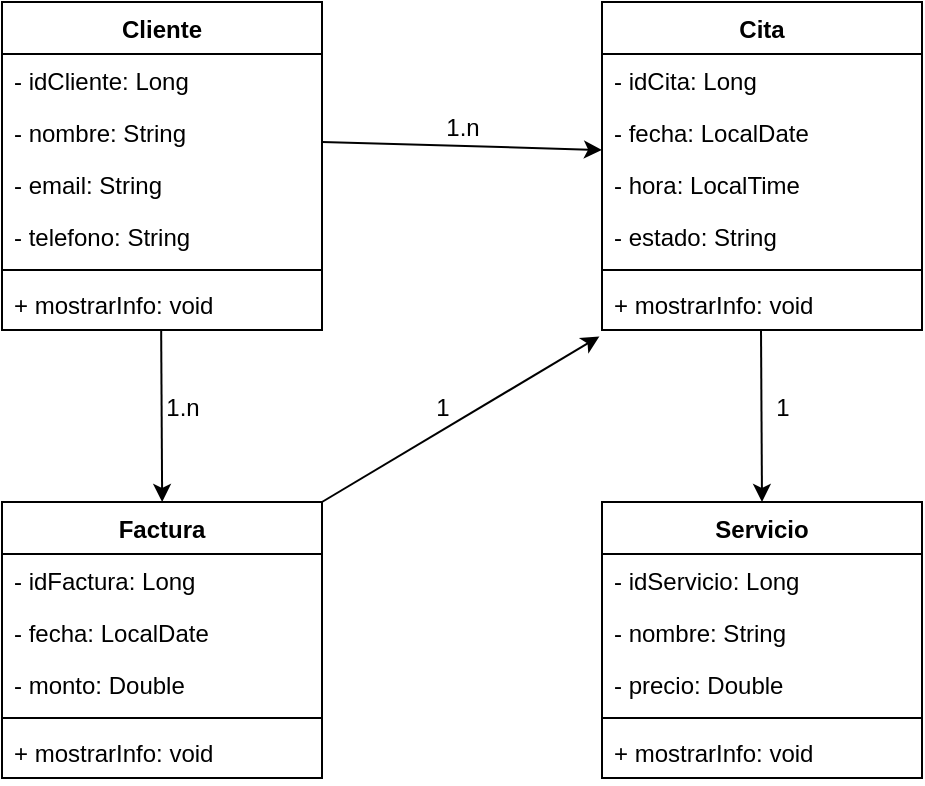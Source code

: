 <mxfile version="28.2.1">
  <diagram name="Página-1" id="zcSjdwwYQvccju3kMMhN">
    <mxGraphModel dx="1042" dy="527" grid="1" gridSize="10" guides="1" tooltips="1" connect="1" arrows="1" fold="1" page="1" pageScale="1" pageWidth="4681" pageHeight="3300" math="0" shadow="0">
      <root>
        <mxCell id="0" />
        <mxCell id="1" parent="0" />
        <mxCell id="RNLXlZ6tJ3_25Tw7NxUH-5" value="Cliente" style="swimlane;fontStyle=1;align=center;verticalAlign=top;childLayout=stackLayout;horizontal=1;startSize=26;horizontalStack=0;resizeParent=1;resizeParentMax=0;resizeLast=0;collapsible=1;marginBottom=0;whiteSpace=wrap;html=1;" vertex="1" parent="1">
          <mxGeometry x="260" y="90" width="160" height="164" as="geometry" />
        </mxCell>
        <mxCell id="RNLXlZ6tJ3_25Tw7NxUH-6" value="- idCliente: Long" style="text;strokeColor=none;fillColor=none;align=left;verticalAlign=top;spacingLeft=4;spacingRight=4;overflow=hidden;rotatable=0;points=[[0,0.5],[1,0.5]];portConstraint=eastwest;whiteSpace=wrap;html=1;" vertex="1" parent="RNLXlZ6tJ3_25Tw7NxUH-5">
          <mxGeometry y="26" width="160" height="26" as="geometry" />
        </mxCell>
        <mxCell id="RNLXlZ6tJ3_25Tw7NxUH-9" value="- nombre: String" style="text;strokeColor=none;fillColor=none;align=left;verticalAlign=top;spacingLeft=4;spacingRight=4;overflow=hidden;rotatable=0;points=[[0,0.5],[1,0.5]];portConstraint=eastwest;whiteSpace=wrap;html=1;" vertex="1" parent="RNLXlZ6tJ3_25Tw7NxUH-5">
          <mxGeometry y="52" width="160" height="26" as="geometry" />
        </mxCell>
        <mxCell id="RNLXlZ6tJ3_25Tw7NxUH-10" value="- email: String" style="text;strokeColor=none;fillColor=none;align=left;verticalAlign=top;spacingLeft=4;spacingRight=4;overflow=hidden;rotatable=0;points=[[0,0.5],[1,0.5]];portConstraint=eastwest;whiteSpace=wrap;html=1;" vertex="1" parent="RNLXlZ6tJ3_25Tw7NxUH-5">
          <mxGeometry y="78" width="160" height="26" as="geometry" />
        </mxCell>
        <mxCell id="RNLXlZ6tJ3_25Tw7NxUH-11" value="- telefono: String" style="text;strokeColor=none;fillColor=none;align=left;verticalAlign=top;spacingLeft=4;spacingRight=4;overflow=hidden;rotatable=0;points=[[0,0.5],[1,0.5]];portConstraint=eastwest;whiteSpace=wrap;html=1;" vertex="1" parent="RNLXlZ6tJ3_25Tw7NxUH-5">
          <mxGeometry y="104" width="160" height="26" as="geometry" />
        </mxCell>
        <mxCell id="RNLXlZ6tJ3_25Tw7NxUH-7" value="" style="line;strokeWidth=1;fillColor=none;align=left;verticalAlign=middle;spacingTop=-1;spacingLeft=3;spacingRight=3;rotatable=0;labelPosition=right;points=[];portConstraint=eastwest;strokeColor=inherit;" vertex="1" parent="RNLXlZ6tJ3_25Tw7NxUH-5">
          <mxGeometry y="130" width="160" height="8" as="geometry" />
        </mxCell>
        <mxCell id="RNLXlZ6tJ3_25Tw7NxUH-8" value="+ mostrarInfo: void" style="text;strokeColor=none;fillColor=none;align=left;verticalAlign=top;spacingLeft=4;spacingRight=4;overflow=hidden;rotatable=0;points=[[0,0.5],[1,0.5]];portConstraint=eastwest;whiteSpace=wrap;html=1;" vertex="1" parent="RNLXlZ6tJ3_25Tw7NxUH-5">
          <mxGeometry y="138" width="160" height="26" as="geometry" />
        </mxCell>
        <mxCell id="RNLXlZ6tJ3_25Tw7NxUH-12" value="Cita" style="swimlane;fontStyle=1;align=center;verticalAlign=top;childLayout=stackLayout;horizontal=1;startSize=26;horizontalStack=0;resizeParent=1;resizeParentMax=0;resizeLast=0;collapsible=1;marginBottom=0;whiteSpace=wrap;html=1;" vertex="1" parent="1">
          <mxGeometry x="560" y="90" width="160" height="164" as="geometry" />
        </mxCell>
        <mxCell id="RNLXlZ6tJ3_25Tw7NxUH-13" value="- idCita: Long" style="text;strokeColor=none;fillColor=none;align=left;verticalAlign=top;spacingLeft=4;spacingRight=4;overflow=hidden;rotatable=0;points=[[0,0.5],[1,0.5]];portConstraint=eastwest;whiteSpace=wrap;html=1;" vertex="1" parent="RNLXlZ6tJ3_25Tw7NxUH-12">
          <mxGeometry y="26" width="160" height="26" as="geometry" />
        </mxCell>
        <mxCell id="RNLXlZ6tJ3_25Tw7NxUH-14" value="- fecha: LocalDate" style="text;strokeColor=none;fillColor=none;align=left;verticalAlign=top;spacingLeft=4;spacingRight=4;overflow=hidden;rotatable=0;points=[[0,0.5],[1,0.5]];portConstraint=eastwest;whiteSpace=wrap;html=1;" vertex="1" parent="RNLXlZ6tJ3_25Tw7NxUH-12">
          <mxGeometry y="52" width="160" height="26" as="geometry" />
        </mxCell>
        <mxCell id="RNLXlZ6tJ3_25Tw7NxUH-15" value="- hora: LocalTime" style="text;strokeColor=none;fillColor=none;align=left;verticalAlign=top;spacingLeft=4;spacingRight=4;overflow=hidden;rotatable=0;points=[[0,0.5],[1,0.5]];portConstraint=eastwest;whiteSpace=wrap;html=1;" vertex="1" parent="RNLXlZ6tJ3_25Tw7NxUH-12">
          <mxGeometry y="78" width="160" height="26" as="geometry" />
        </mxCell>
        <mxCell id="RNLXlZ6tJ3_25Tw7NxUH-16" value="- estado: String" style="text;strokeColor=none;fillColor=none;align=left;verticalAlign=top;spacingLeft=4;spacingRight=4;overflow=hidden;rotatable=0;points=[[0,0.5],[1,0.5]];portConstraint=eastwest;whiteSpace=wrap;html=1;" vertex="1" parent="RNLXlZ6tJ3_25Tw7NxUH-12">
          <mxGeometry y="104" width="160" height="26" as="geometry" />
        </mxCell>
        <mxCell id="RNLXlZ6tJ3_25Tw7NxUH-17" value="" style="line;strokeWidth=1;fillColor=none;align=left;verticalAlign=middle;spacingTop=-1;spacingLeft=3;spacingRight=3;rotatable=0;labelPosition=right;points=[];portConstraint=eastwest;strokeColor=inherit;" vertex="1" parent="RNLXlZ6tJ3_25Tw7NxUH-12">
          <mxGeometry y="130" width="160" height="8" as="geometry" />
        </mxCell>
        <mxCell id="RNLXlZ6tJ3_25Tw7NxUH-18" value="+ mostrarInfo: void" style="text;strokeColor=none;fillColor=none;align=left;verticalAlign=top;spacingLeft=4;spacingRight=4;overflow=hidden;rotatable=0;points=[[0,0.5],[1,0.5]];portConstraint=eastwest;whiteSpace=wrap;html=1;" vertex="1" parent="RNLXlZ6tJ3_25Tw7NxUH-12">
          <mxGeometry y="138" width="160" height="26" as="geometry" />
        </mxCell>
        <mxCell id="RNLXlZ6tJ3_25Tw7NxUH-19" value="Factura" style="swimlane;fontStyle=1;align=center;verticalAlign=top;childLayout=stackLayout;horizontal=1;startSize=26;horizontalStack=0;resizeParent=1;resizeParentMax=0;resizeLast=0;collapsible=1;marginBottom=0;whiteSpace=wrap;html=1;" vertex="1" parent="1">
          <mxGeometry x="260" y="340" width="160" height="138" as="geometry" />
        </mxCell>
        <mxCell id="RNLXlZ6tJ3_25Tw7NxUH-20" value="- idFactura: Long" style="text;strokeColor=none;fillColor=none;align=left;verticalAlign=top;spacingLeft=4;spacingRight=4;overflow=hidden;rotatable=0;points=[[0,0.5],[1,0.5]];portConstraint=eastwest;whiteSpace=wrap;html=1;" vertex="1" parent="RNLXlZ6tJ3_25Tw7NxUH-19">
          <mxGeometry y="26" width="160" height="26" as="geometry" />
        </mxCell>
        <mxCell id="RNLXlZ6tJ3_25Tw7NxUH-21" value="- fecha: LocalDate" style="text;strokeColor=none;fillColor=none;align=left;verticalAlign=top;spacingLeft=4;spacingRight=4;overflow=hidden;rotatable=0;points=[[0,0.5],[1,0.5]];portConstraint=eastwest;whiteSpace=wrap;html=1;" vertex="1" parent="RNLXlZ6tJ3_25Tw7NxUH-19">
          <mxGeometry y="52" width="160" height="26" as="geometry" />
        </mxCell>
        <mxCell id="RNLXlZ6tJ3_25Tw7NxUH-22" value="- monto: Double" style="text;strokeColor=none;fillColor=none;align=left;verticalAlign=top;spacingLeft=4;spacingRight=4;overflow=hidden;rotatable=0;points=[[0,0.5],[1,0.5]];portConstraint=eastwest;whiteSpace=wrap;html=1;" vertex="1" parent="RNLXlZ6tJ3_25Tw7NxUH-19">
          <mxGeometry y="78" width="160" height="26" as="geometry" />
        </mxCell>
        <mxCell id="RNLXlZ6tJ3_25Tw7NxUH-24" value="" style="line;strokeWidth=1;fillColor=none;align=left;verticalAlign=middle;spacingTop=-1;spacingLeft=3;spacingRight=3;rotatable=0;labelPosition=right;points=[];portConstraint=eastwest;strokeColor=inherit;" vertex="1" parent="RNLXlZ6tJ3_25Tw7NxUH-19">
          <mxGeometry y="104" width="160" height="8" as="geometry" />
        </mxCell>
        <mxCell id="RNLXlZ6tJ3_25Tw7NxUH-25" value="+ mostrarInfo: void" style="text;strokeColor=none;fillColor=none;align=left;verticalAlign=top;spacingLeft=4;spacingRight=4;overflow=hidden;rotatable=0;points=[[0,0.5],[1,0.5]];portConstraint=eastwest;whiteSpace=wrap;html=1;" vertex="1" parent="RNLXlZ6tJ3_25Tw7NxUH-19">
          <mxGeometry y="112" width="160" height="26" as="geometry" />
        </mxCell>
        <mxCell id="RNLXlZ6tJ3_25Tw7NxUH-26" value="Servicio" style="swimlane;fontStyle=1;align=center;verticalAlign=top;childLayout=stackLayout;horizontal=1;startSize=26;horizontalStack=0;resizeParent=1;resizeParentMax=0;resizeLast=0;collapsible=1;marginBottom=0;whiteSpace=wrap;html=1;" vertex="1" parent="1">
          <mxGeometry x="560" y="340" width="160" height="138" as="geometry" />
        </mxCell>
        <mxCell id="RNLXlZ6tJ3_25Tw7NxUH-27" value="- idServicio: Long" style="text;strokeColor=none;fillColor=none;align=left;verticalAlign=top;spacingLeft=4;spacingRight=4;overflow=hidden;rotatable=0;points=[[0,0.5],[1,0.5]];portConstraint=eastwest;whiteSpace=wrap;html=1;" vertex="1" parent="RNLXlZ6tJ3_25Tw7NxUH-26">
          <mxGeometry y="26" width="160" height="26" as="geometry" />
        </mxCell>
        <mxCell id="RNLXlZ6tJ3_25Tw7NxUH-28" value="- nombre: String" style="text;strokeColor=none;fillColor=none;align=left;verticalAlign=top;spacingLeft=4;spacingRight=4;overflow=hidden;rotatable=0;points=[[0,0.5],[1,0.5]];portConstraint=eastwest;whiteSpace=wrap;html=1;" vertex="1" parent="RNLXlZ6tJ3_25Tw7NxUH-26">
          <mxGeometry y="52" width="160" height="26" as="geometry" />
        </mxCell>
        <mxCell id="RNLXlZ6tJ3_25Tw7NxUH-29" value="- precio: Double" style="text;strokeColor=none;fillColor=none;align=left;verticalAlign=top;spacingLeft=4;spacingRight=4;overflow=hidden;rotatable=0;points=[[0,0.5],[1,0.5]];portConstraint=eastwest;whiteSpace=wrap;html=1;" vertex="1" parent="RNLXlZ6tJ3_25Tw7NxUH-26">
          <mxGeometry y="78" width="160" height="26" as="geometry" />
        </mxCell>
        <mxCell id="RNLXlZ6tJ3_25Tw7NxUH-31" value="" style="line;strokeWidth=1;fillColor=none;align=left;verticalAlign=middle;spacingTop=-1;spacingLeft=3;spacingRight=3;rotatable=0;labelPosition=right;points=[];portConstraint=eastwest;strokeColor=inherit;" vertex="1" parent="RNLXlZ6tJ3_25Tw7NxUH-26">
          <mxGeometry y="104" width="160" height="8" as="geometry" />
        </mxCell>
        <mxCell id="RNLXlZ6tJ3_25Tw7NxUH-32" value="+ mostrarInfo: void" style="text;strokeColor=none;fillColor=none;align=left;verticalAlign=top;spacingLeft=4;spacingRight=4;overflow=hidden;rotatable=0;points=[[0,0.5],[1,0.5]];portConstraint=eastwest;whiteSpace=wrap;html=1;" vertex="1" parent="RNLXlZ6tJ3_25Tw7NxUH-26">
          <mxGeometry y="112" width="160" height="26" as="geometry" />
        </mxCell>
        <mxCell id="RNLXlZ6tJ3_25Tw7NxUH-33" value="" style="entryX=-0.008;entryY=1.123;entryDx=0;entryDy=0;entryPerimeter=0;" edge="1" parent="1" target="RNLXlZ6tJ3_25Tw7NxUH-18">
          <mxGeometry relative="1" as="geometry">
            <mxPoint x="420" y="340" as="sourcePoint" />
            <mxPoint x="540" y="268" as="targetPoint" />
          </mxGeometry>
        </mxCell>
        <mxCell id="RNLXlZ6tJ3_25Tw7NxUH-34" value="" style="entryX=0.5;entryY=0;entryDx=0;entryDy=0;" edge="1" parent="1" target="RNLXlZ6tJ3_25Tw7NxUH-26">
          <mxGeometry relative="1" as="geometry">
            <mxPoint x="639.5" y="254" as="sourcePoint" />
            <mxPoint x="639.5" y="314" as="targetPoint" />
          </mxGeometry>
        </mxCell>
        <mxCell id="RNLXlZ6tJ3_25Tw7NxUH-35" value="1" style="text;html=1;align=center;verticalAlign=middle;resizable=0;points=[];autosize=1;strokeColor=none;fillColor=none;" vertex="1" parent="1">
          <mxGeometry x="635" y="278" width="30" height="30" as="geometry" />
        </mxCell>
        <mxCell id="RNLXlZ6tJ3_25Tw7NxUH-36" value="1" style="text;html=1;align=center;verticalAlign=middle;resizable=0;points=[];autosize=1;strokeColor=none;fillColor=none;" vertex="1" parent="1">
          <mxGeometry x="465" y="278" width="30" height="30" as="geometry" />
        </mxCell>
        <mxCell id="RNLXlZ6tJ3_25Tw7NxUH-37" value="" style="entryX=0.5;entryY=0;entryDx=0;entryDy=0;" edge="1" parent="1">
          <mxGeometry relative="1" as="geometry">
            <mxPoint x="339.58" y="254" as="sourcePoint" />
            <mxPoint x="340.08" y="340" as="targetPoint" />
          </mxGeometry>
        </mxCell>
        <mxCell id="RNLXlZ6tJ3_25Tw7NxUH-38" value="1.n" style="text;html=1;align=center;verticalAlign=middle;resizable=0;points=[];autosize=1;strokeColor=none;fillColor=none;" vertex="1" parent="1">
          <mxGeometry x="330" y="278" width="40" height="30" as="geometry" />
        </mxCell>
        <mxCell id="RNLXlZ6tJ3_25Tw7NxUH-39" value="" edge="1" parent="1">
          <mxGeometry relative="1" as="geometry">
            <mxPoint x="420" y="160" as="sourcePoint" />
            <mxPoint x="560" y="164" as="targetPoint" />
          </mxGeometry>
        </mxCell>
        <mxCell id="RNLXlZ6tJ3_25Tw7NxUH-40" value="1.n" style="text;html=1;align=center;verticalAlign=middle;resizable=0;points=[];autosize=1;strokeColor=none;fillColor=none;" vertex="1" parent="1">
          <mxGeometry x="470" y="138" width="40" height="30" as="geometry" />
        </mxCell>
      </root>
    </mxGraphModel>
  </diagram>
</mxfile>
